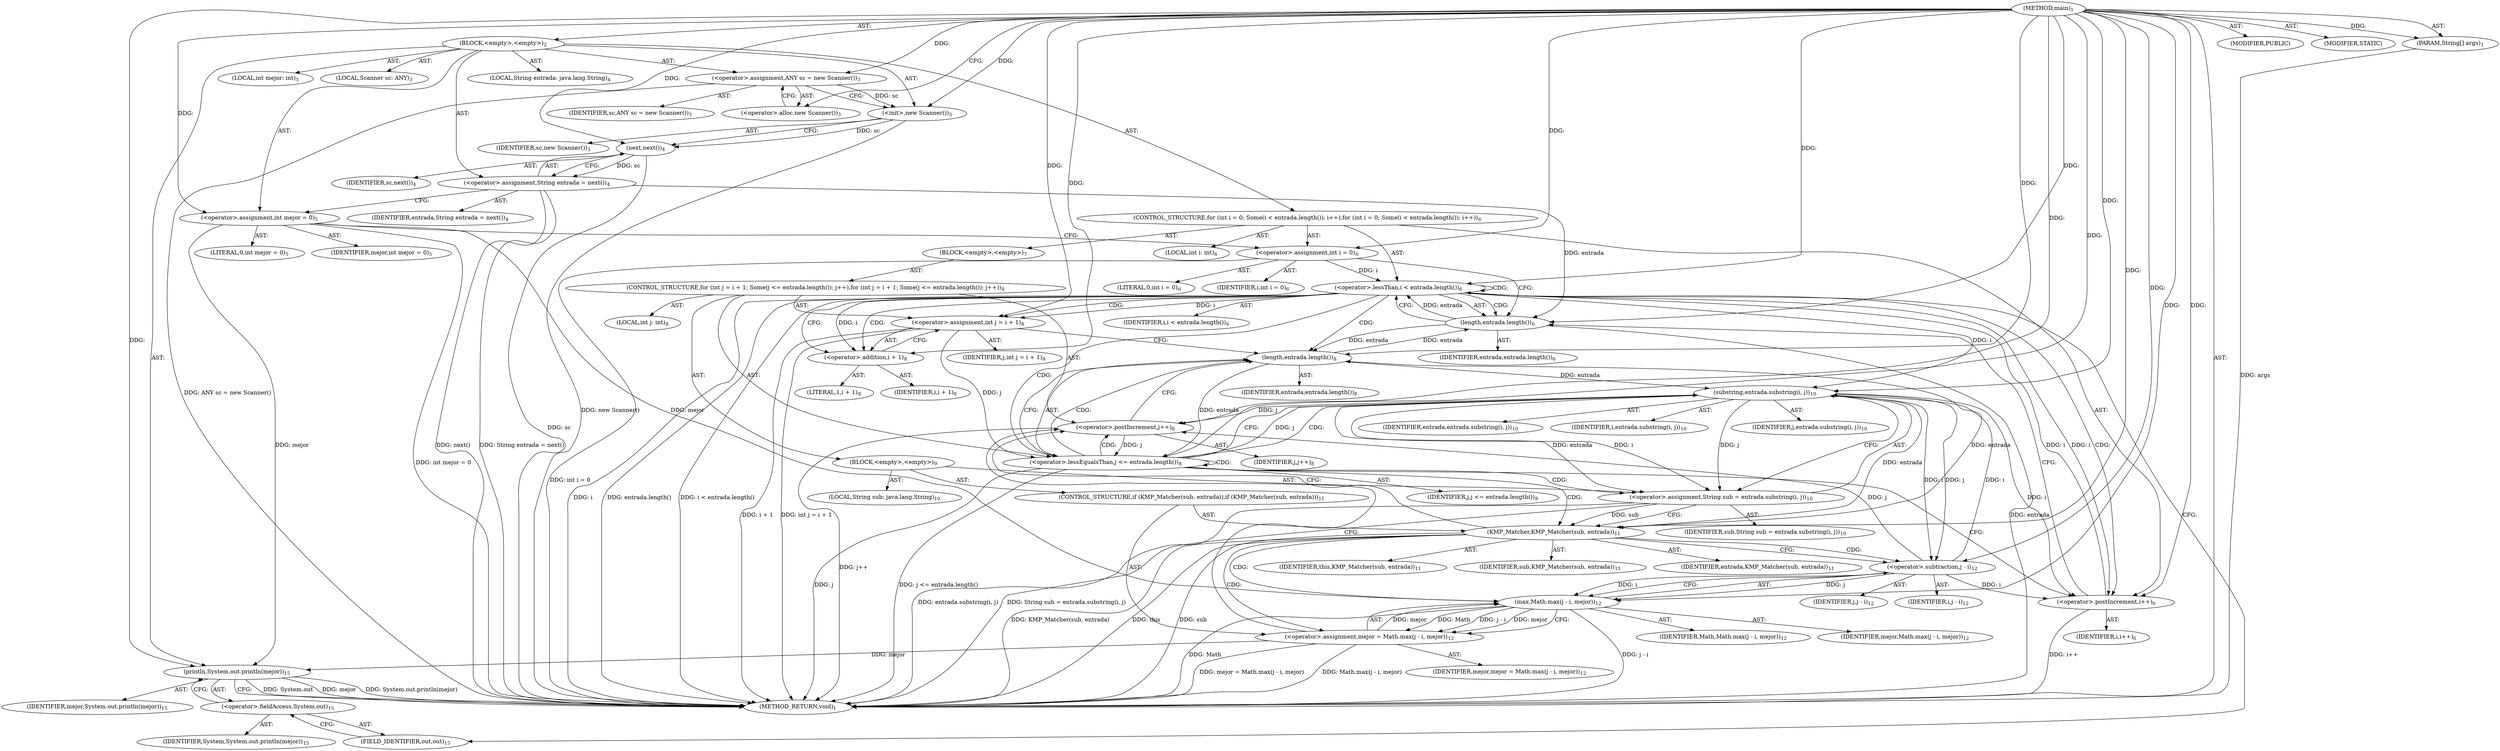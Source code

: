 digraph "main" {  
"19" [label = <(METHOD,main)<SUB>1</SUB>> ]
"20" [label = <(PARAM,String[] args)<SUB>1</SUB>> ]
"21" [label = <(BLOCK,&lt;empty&gt;,&lt;empty&gt;)<SUB>2</SUB>> ]
"4" [label = <(LOCAL,Scanner sc: ANY)<SUB>3</SUB>> ]
"22" [label = <(&lt;operator&gt;.assignment,ANY sc = new Scanner())<SUB>3</SUB>> ]
"23" [label = <(IDENTIFIER,sc,ANY sc = new Scanner())<SUB>3</SUB>> ]
"24" [label = <(&lt;operator&gt;.alloc,new Scanner())<SUB>3</SUB>> ]
"25" [label = <(&lt;init&gt;,new Scanner())<SUB>3</SUB>> ]
"3" [label = <(IDENTIFIER,sc,new Scanner())<SUB>3</SUB>> ]
"26" [label = <(LOCAL,String entrada: java.lang.String)<SUB>4</SUB>> ]
"27" [label = <(&lt;operator&gt;.assignment,String entrada = next())<SUB>4</SUB>> ]
"28" [label = <(IDENTIFIER,entrada,String entrada = next())<SUB>4</SUB>> ]
"29" [label = <(next,next())<SUB>4</SUB>> ]
"30" [label = <(IDENTIFIER,sc,next())<SUB>4</SUB>> ]
"31" [label = <(LOCAL,int mejor: int)<SUB>5</SUB>> ]
"32" [label = <(&lt;operator&gt;.assignment,int mejor = 0)<SUB>5</SUB>> ]
"33" [label = <(IDENTIFIER,mejor,int mejor = 0)<SUB>5</SUB>> ]
"34" [label = <(LITERAL,0,int mejor = 0)<SUB>5</SUB>> ]
"35" [label = <(CONTROL_STRUCTURE,for (int i = 0; Some(i &lt; entrada.length()); i++),for (int i = 0; Some(i &lt; entrada.length()); i++))<SUB>6</SUB>> ]
"36" [label = <(LOCAL,int i: int)<SUB>6</SUB>> ]
"37" [label = <(&lt;operator&gt;.assignment,int i = 0)<SUB>6</SUB>> ]
"38" [label = <(IDENTIFIER,i,int i = 0)<SUB>6</SUB>> ]
"39" [label = <(LITERAL,0,int i = 0)<SUB>6</SUB>> ]
"40" [label = <(&lt;operator&gt;.lessThan,i &lt; entrada.length())<SUB>6</SUB>> ]
"41" [label = <(IDENTIFIER,i,i &lt; entrada.length())<SUB>6</SUB>> ]
"42" [label = <(length,entrada.length())<SUB>6</SUB>> ]
"43" [label = <(IDENTIFIER,entrada,entrada.length())<SUB>6</SUB>> ]
"44" [label = <(&lt;operator&gt;.postIncrement,i++)<SUB>6</SUB>> ]
"45" [label = <(IDENTIFIER,i,i++)<SUB>6</SUB>> ]
"46" [label = <(BLOCK,&lt;empty&gt;,&lt;empty&gt;)<SUB>7</SUB>> ]
"47" [label = <(CONTROL_STRUCTURE,for (int j = i + 1; Some(j &lt;= entrada.length()); j++),for (int j = i + 1; Some(j &lt;= entrada.length()); j++))<SUB>8</SUB>> ]
"48" [label = <(LOCAL,int j: int)<SUB>8</SUB>> ]
"49" [label = <(&lt;operator&gt;.assignment,int j = i + 1)<SUB>8</SUB>> ]
"50" [label = <(IDENTIFIER,j,int j = i + 1)<SUB>8</SUB>> ]
"51" [label = <(&lt;operator&gt;.addition,i + 1)<SUB>8</SUB>> ]
"52" [label = <(IDENTIFIER,i,i + 1)<SUB>8</SUB>> ]
"53" [label = <(LITERAL,1,i + 1)<SUB>8</SUB>> ]
"54" [label = <(&lt;operator&gt;.lessEqualsThan,j &lt;= entrada.length())<SUB>8</SUB>> ]
"55" [label = <(IDENTIFIER,j,j &lt;= entrada.length())<SUB>8</SUB>> ]
"56" [label = <(length,entrada.length())<SUB>8</SUB>> ]
"57" [label = <(IDENTIFIER,entrada,entrada.length())<SUB>8</SUB>> ]
"58" [label = <(&lt;operator&gt;.postIncrement,j++)<SUB>8</SUB>> ]
"59" [label = <(IDENTIFIER,j,j++)<SUB>8</SUB>> ]
"60" [label = <(BLOCK,&lt;empty&gt;,&lt;empty&gt;)<SUB>9</SUB>> ]
"61" [label = <(LOCAL,String sub: java.lang.String)<SUB>10</SUB>> ]
"62" [label = <(&lt;operator&gt;.assignment,String sub = entrada.substring(i, j))<SUB>10</SUB>> ]
"63" [label = <(IDENTIFIER,sub,String sub = entrada.substring(i, j))<SUB>10</SUB>> ]
"64" [label = <(substring,entrada.substring(i, j))<SUB>10</SUB>> ]
"65" [label = <(IDENTIFIER,entrada,entrada.substring(i, j))<SUB>10</SUB>> ]
"66" [label = <(IDENTIFIER,i,entrada.substring(i, j))<SUB>10</SUB>> ]
"67" [label = <(IDENTIFIER,j,entrada.substring(i, j))<SUB>10</SUB>> ]
"68" [label = <(CONTROL_STRUCTURE,if (KMP_Matcher(sub, entrada)),if (KMP_Matcher(sub, entrada)))<SUB>11</SUB>> ]
"69" [label = <(KMP_Matcher,KMP_Matcher(sub, entrada))<SUB>11</SUB>> ]
"70" [label = <(IDENTIFIER,this,KMP_Matcher(sub, entrada))<SUB>11</SUB>> ]
"71" [label = <(IDENTIFIER,sub,KMP_Matcher(sub, entrada))<SUB>11</SUB>> ]
"72" [label = <(IDENTIFIER,entrada,KMP_Matcher(sub, entrada))<SUB>11</SUB>> ]
"73" [label = <(&lt;operator&gt;.assignment,mejor = Math.max(j - i, mejor))<SUB>12</SUB>> ]
"74" [label = <(IDENTIFIER,mejor,mejor = Math.max(j - i, mejor))<SUB>12</SUB>> ]
"75" [label = <(max,Math.max(j - i, mejor))<SUB>12</SUB>> ]
"76" [label = <(IDENTIFIER,Math,Math.max(j - i, mejor))<SUB>12</SUB>> ]
"77" [label = <(&lt;operator&gt;.subtraction,j - i)<SUB>12</SUB>> ]
"78" [label = <(IDENTIFIER,j,j - i)<SUB>12</SUB>> ]
"79" [label = <(IDENTIFIER,i,j - i)<SUB>12</SUB>> ]
"80" [label = <(IDENTIFIER,mejor,Math.max(j - i, mejor))<SUB>12</SUB>> ]
"81" [label = <(println,System.out.println(mejor))<SUB>15</SUB>> ]
"82" [label = <(&lt;operator&gt;.fieldAccess,System.out)<SUB>15</SUB>> ]
"83" [label = <(IDENTIFIER,System,System.out.println(mejor))<SUB>15</SUB>> ]
"84" [label = <(FIELD_IDENTIFIER,out,out)<SUB>15</SUB>> ]
"85" [label = <(IDENTIFIER,mejor,System.out.println(mejor))<SUB>15</SUB>> ]
"86" [label = <(MODIFIER,PUBLIC)> ]
"87" [label = <(MODIFIER,STATIC)> ]
"88" [label = <(METHOD_RETURN,void)<SUB>1</SUB>> ]
  "19" -> "20"  [ label = "AST: "] 
  "19" -> "21"  [ label = "AST: "] 
  "19" -> "86"  [ label = "AST: "] 
  "19" -> "87"  [ label = "AST: "] 
  "19" -> "88"  [ label = "AST: "] 
  "21" -> "4"  [ label = "AST: "] 
  "21" -> "22"  [ label = "AST: "] 
  "21" -> "25"  [ label = "AST: "] 
  "21" -> "26"  [ label = "AST: "] 
  "21" -> "27"  [ label = "AST: "] 
  "21" -> "31"  [ label = "AST: "] 
  "21" -> "32"  [ label = "AST: "] 
  "21" -> "35"  [ label = "AST: "] 
  "21" -> "81"  [ label = "AST: "] 
  "22" -> "23"  [ label = "AST: "] 
  "22" -> "24"  [ label = "AST: "] 
  "25" -> "3"  [ label = "AST: "] 
  "27" -> "28"  [ label = "AST: "] 
  "27" -> "29"  [ label = "AST: "] 
  "29" -> "30"  [ label = "AST: "] 
  "32" -> "33"  [ label = "AST: "] 
  "32" -> "34"  [ label = "AST: "] 
  "35" -> "36"  [ label = "AST: "] 
  "35" -> "37"  [ label = "AST: "] 
  "35" -> "40"  [ label = "AST: "] 
  "35" -> "44"  [ label = "AST: "] 
  "35" -> "46"  [ label = "AST: "] 
  "37" -> "38"  [ label = "AST: "] 
  "37" -> "39"  [ label = "AST: "] 
  "40" -> "41"  [ label = "AST: "] 
  "40" -> "42"  [ label = "AST: "] 
  "42" -> "43"  [ label = "AST: "] 
  "44" -> "45"  [ label = "AST: "] 
  "46" -> "47"  [ label = "AST: "] 
  "47" -> "48"  [ label = "AST: "] 
  "47" -> "49"  [ label = "AST: "] 
  "47" -> "54"  [ label = "AST: "] 
  "47" -> "58"  [ label = "AST: "] 
  "47" -> "60"  [ label = "AST: "] 
  "49" -> "50"  [ label = "AST: "] 
  "49" -> "51"  [ label = "AST: "] 
  "51" -> "52"  [ label = "AST: "] 
  "51" -> "53"  [ label = "AST: "] 
  "54" -> "55"  [ label = "AST: "] 
  "54" -> "56"  [ label = "AST: "] 
  "56" -> "57"  [ label = "AST: "] 
  "58" -> "59"  [ label = "AST: "] 
  "60" -> "61"  [ label = "AST: "] 
  "60" -> "62"  [ label = "AST: "] 
  "60" -> "68"  [ label = "AST: "] 
  "62" -> "63"  [ label = "AST: "] 
  "62" -> "64"  [ label = "AST: "] 
  "64" -> "65"  [ label = "AST: "] 
  "64" -> "66"  [ label = "AST: "] 
  "64" -> "67"  [ label = "AST: "] 
  "68" -> "69"  [ label = "AST: "] 
  "68" -> "73"  [ label = "AST: "] 
  "69" -> "70"  [ label = "AST: "] 
  "69" -> "71"  [ label = "AST: "] 
  "69" -> "72"  [ label = "AST: "] 
  "73" -> "74"  [ label = "AST: "] 
  "73" -> "75"  [ label = "AST: "] 
  "75" -> "76"  [ label = "AST: "] 
  "75" -> "77"  [ label = "AST: "] 
  "75" -> "80"  [ label = "AST: "] 
  "77" -> "78"  [ label = "AST: "] 
  "77" -> "79"  [ label = "AST: "] 
  "81" -> "82"  [ label = "AST: "] 
  "81" -> "85"  [ label = "AST: "] 
  "82" -> "83"  [ label = "AST: "] 
  "82" -> "84"  [ label = "AST: "] 
  "22" -> "25"  [ label = "CFG: "] 
  "25" -> "29"  [ label = "CFG: "] 
  "27" -> "32"  [ label = "CFG: "] 
  "32" -> "37"  [ label = "CFG: "] 
  "81" -> "88"  [ label = "CFG: "] 
  "24" -> "22"  [ label = "CFG: "] 
  "29" -> "27"  [ label = "CFG: "] 
  "37" -> "42"  [ label = "CFG: "] 
  "40" -> "51"  [ label = "CFG: "] 
  "40" -> "84"  [ label = "CFG: "] 
  "44" -> "42"  [ label = "CFG: "] 
  "82" -> "81"  [ label = "CFG: "] 
  "42" -> "40"  [ label = "CFG: "] 
  "84" -> "82"  [ label = "CFG: "] 
  "49" -> "56"  [ label = "CFG: "] 
  "54" -> "64"  [ label = "CFG: "] 
  "54" -> "44"  [ label = "CFG: "] 
  "58" -> "56"  [ label = "CFG: "] 
  "51" -> "49"  [ label = "CFG: "] 
  "56" -> "54"  [ label = "CFG: "] 
  "62" -> "69"  [ label = "CFG: "] 
  "64" -> "62"  [ label = "CFG: "] 
  "69" -> "77"  [ label = "CFG: "] 
  "69" -> "58"  [ label = "CFG: "] 
  "73" -> "58"  [ label = "CFG: "] 
  "75" -> "73"  [ label = "CFG: "] 
  "77" -> "75"  [ label = "CFG: "] 
  "19" -> "24"  [ label = "CFG: "] 
  "20" -> "88"  [ label = "DDG: args"] 
  "22" -> "88"  [ label = "DDG: ANY sc = new Scanner()"] 
  "25" -> "88"  [ label = "DDG: new Scanner()"] 
  "29" -> "88"  [ label = "DDG: sc"] 
  "27" -> "88"  [ label = "DDG: next()"] 
  "27" -> "88"  [ label = "DDG: String entrada = next()"] 
  "32" -> "88"  [ label = "DDG: int mejor = 0"] 
  "37" -> "88"  [ label = "DDG: int i = 0"] 
  "40" -> "88"  [ label = "DDG: i"] 
  "42" -> "88"  [ label = "DDG: entrada"] 
  "40" -> "88"  [ label = "DDG: entrada.length()"] 
  "40" -> "88"  [ label = "DDG: i &lt; entrada.length()"] 
  "81" -> "88"  [ label = "DDG: System.out"] 
  "81" -> "88"  [ label = "DDG: mejor"] 
  "81" -> "88"  [ label = "DDG: System.out.println(mejor)"] 
  "49" -> "88"  [ label = "DDG: i + 1"] 
  "49" -> "88"  [ label = "DDG: int j = i + 1"] 
  "54" -> "88"  [ label = "DDG: j"] 
  "54" -> "88"  [ label = "DDG: j &lt;= entrada.length()"] 
  "44" -> "88"  [ label = "DDG: i++"] 
  "62" -> "88"  [ label = "DDG: entrada.substring(i, j)"] 
  "62" -> "88"  [ label = "DDG: String sub = entrada.substring(i, j)"] 
  "69" -> "88"  [ label = "DDG: sub"] 
  "69" -> "88"  [ label = "DDG: KMP_Matcher(sub, entrada)"] 
  "75" -> "88"  [ label = "DDG: j - i"] 
  "73" -> "88"  [ label = "DDG: Math.max(j - i, mejor)"] 
  "73" -> "88"  [ label = "DDG: mejor = Math.max(j - i, mejor)"] 
  "58" -> "88"  [ label = "DDG: j++"] 
  "75" -> "88"  [ label = "DDG: Math"] 
  "69" -> "88"  [ label = "DDG: this"] 
  "19" -> "20"  [ label = "DDG: "] 
  "19" -> "22"  [ label = "DDG: "] 
  "29" -> "27"  [ label = "DDG: sc"] 
  "19" -> "32"  [ label = "DDG: "] 
  "22" -> "25"  [ label = "DDG: sc"] 
  "19" -> "25"  [ label = "DDG: "] 
  "19" -> "37"  [ label = "DDG: "] 
  "32" -> "81"  [ label = "DDG: mejor"] 
  "73" -> "81"  [ label = "DDG: mejor"] 
  "19" -> "81"  [ label = "DDG: "] 
  "25" -> "29"  [ label = "DDG: sc"] 
  "19" -> "29"  [ label = "DDG: "] 
  "37" -> "40"  [ label = "DDG: i"] 
  "44" -> "40"  [ label = "DDG: i"] 
  "19" -> "40"  [ label = "DDG: "] 
  "42" -> "40"  [ label = "DDG: entrada"] 
  "64" -> "44"  [ label = "DDG: i"] 
  "77" -> "44"  [ label = "DDG: i"] 
  "19" -> "44"  [ label = "DDG: "] 
  "40" -> "44"  [ label = "DDG: i"] 
  "27" -> "42"  [ label = "DDG: entrada"] 
  "56" -> "42"  [ label = "DDG: entrada"] 
  "19" -> "42"  [ label = "DDG: "] 
  "40" -> "49"  [ label = "DDG: i"] 
  "19" -> "49"  [ label = "DDG: "] 
  "49" -> "54"  [ label = "DDG: j"] 
  "58" -> "54"  [ label = "DDG: j"] 
  "19" -> "54"  [ label = "DDG: "] 
  "56" -> "54"  [ label = "DDG: entrada"] 
  "64" -> "58"  [ label = "DDG: j"] 
  "77" -> "58"  [ label = "DDG: j"] 
  "19" -> "58"  [ label = "DDG: "] 
  "64" -> "62"  [ label = "DDG: entrada"] 
  "64" -> "62"  [ label = "DDG: i"] 
  "64" -> "62"  [ label = "DDG: j"] 
  "40" -> "51"  [ label = "DDG: i"] 
  "19" -> "51"  [ label = "DDG: "] 
  "42" -> "56"  [ label = "DDG: entrada"] 
  "69" -> "56"  [ label = "DDG: entrada"] 
  "19" -> "56"  [ label = "DDG: "] 
  "75" -> "73"  [ label = "DDG: Math"] 
  "75" -> "73"  [ label = "DDG: j - i"] 
  "75" -> "73"  [ label = "DDG: mejor"] 
  "56" -> "64"  [ label = "DDG: entrada"] 
  "19" -> "64"  [ label = "DDG: "] 
  "77" -> "64"  [ label = "DDG: i"] 
  "40" -> "64"  [ label = "DDG: i"] 
  "54" -> "64"  [ label = "DDG: j"] 
  "19" -> "69"  [ label = "DDG: "] 
  "62" -> "69"  [ label = "DDG: sub"] 
  "64" -> "69"  [ label = "DDG: entrada"] 
  "19" -> "75"  [ label = "DDG: "] 
  "77" -> "75"  [ label = "DDG: j"] 
  "77" -> "75"  [ label = "DDG: i"] 
  "32" -> "75"  [ label = "DDG: mejor"] 
  "73" -> "75"  [ label = "DDG: mejor"] 
  "64" -> "77"  [ label = "DDG: j"] 
  "19" -> "77"  [ label = "DDG: "] 
  "64" -> "77"  [ label = "DDG: i"] 
  "40" -> "49"  [ label = "CDG: "] 
  "40" -> "42"  [ label = "CDG: "] 
  "40" -> "51"  [ label = "CDG: "] 
  "40" -> "56"  [ label = "CDG: "] 
  "40" -> "40"  [ label = "CDG: "] 
  "40" -> "44"  [ label = "CDG: "] 
  "40" -> "54"  [ label = "CDG: "] 
  "54" -> "58"  [ label = "CDG: "] 
  "54" -> "64"  [ label = "CDG: "] 
  "54" -> "56"  [ label = "CDG: "] 
  "54" -> "69"  [ label = "CDG: "] 
  "54" -> "54"  [ label = "CDG: "] 
  "54" -> "62"  [ label = "CDG: "] 
  "69" -> "73"  [ label = "CDG: "] 
  "69" -> "77"  [ label = "CDG: "] 
  "69" -> "75"  [ label = "CDG: "] 
}
